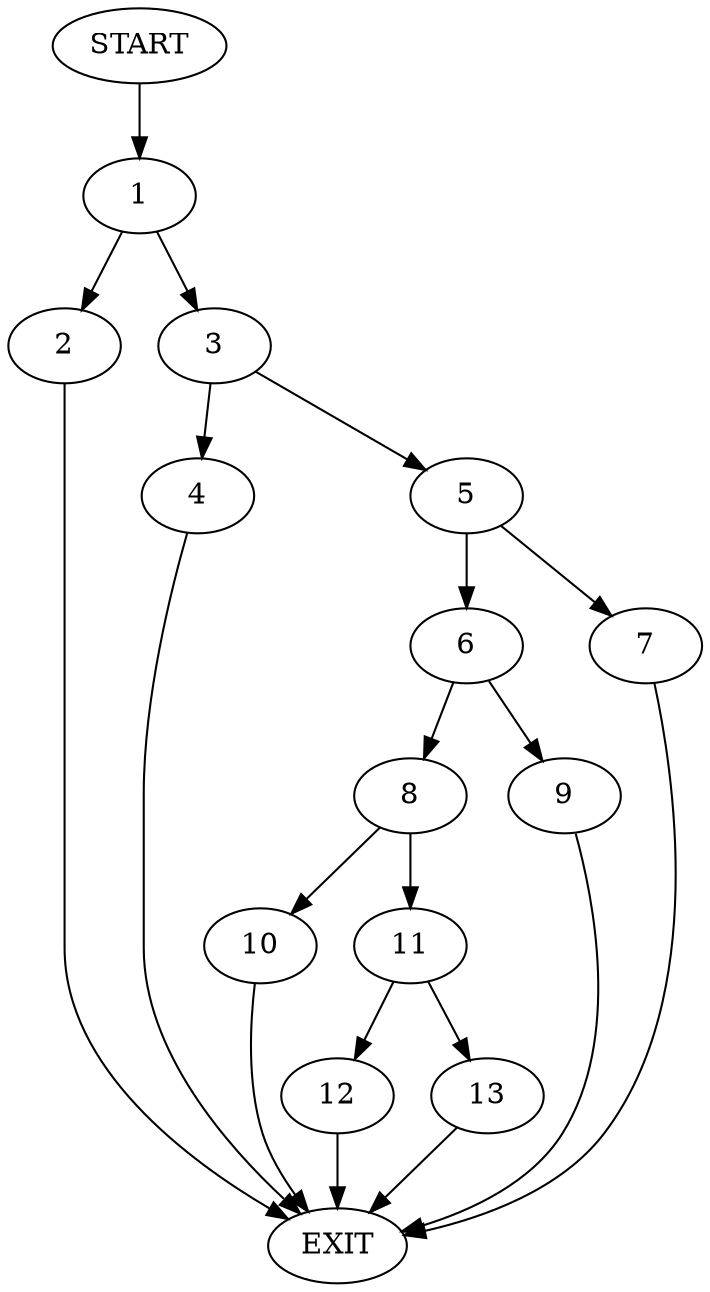 digraph {
0 [label="START"]
14 [label="EXIT"]
0 -> 1
1 -> 2
1 -> 3
2 -> 14
3 -> 4
3 -> 5
5 -> 6
5 -> 7
4 -> 14
7 -> 14
6 -> 8
6 -> 9
8 -> 10
8 -> 11
9 -> 14
11 -> 12
11 -> 13
10 -> 14
12 -> 14
13 -> 14
}
